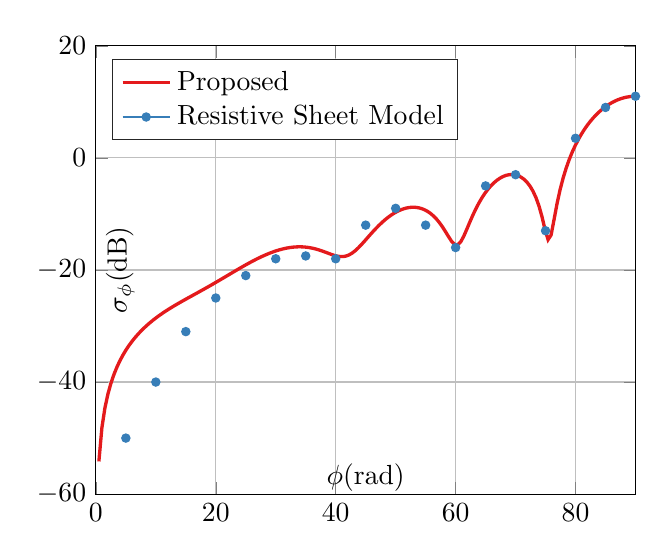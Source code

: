 % This file was created by matlab2tikz.
%
%The latest updates can be retrieved from
%  http://www.mathworks.com/matlabcentral/fileexchange/22022-matlab2tikz-matlab2tikz
%where you can also make suggestions and rate matlab2tikz.
%
\definecolor{mycolor1}{rgb}{0.894,0.102,0.11}%
\definecolor{mycolor2}{rgb}{0.216,0.494,0.722}%
%
\begin{tikzpicture}

\begin{axis}[%
unbounded coords=jump,
xmin=0,
xmax=90,
xlabel={$\phi \mathrm{(rad)}$},
ymin=-60,
ymax=20,
        x label style={at={(axis description cs:0.5,0.09)}},
y label style={at={(axis description cs:0.09,.5)}},
ylabel={${\sigma_{\phi}} \mathrm{(dB)}$},
axis background/.style={fill=white},
xmajorgrids,
ymajorgrids,
legend style={at={(0.03,0.97)}, anchor=north west, legend cell align=left, align=left, draw=white!15!black}
]
\addplot [color=mycolor1, line width=1.2pt]
  table[row sep=crcr]{%
0	-inf\\
0.503	-54.156\\
1.006	-48.139\\
1.508	-44.623\\
2.011	-42.132\\
2.514	-40.205\\
3.017	-38.634\\
3.52	-37.31\\
4.022	-36.167\\
4.525	-35.163\\
5.028	-34.269\\
5.531	-33.464\\
6.034	-32.733\\
6.536	-32.064\\
7.039	-31.447\\
7.542	-30.877\\
8.045	-30.346\\
8.547	-29.849\\
9.05	-29.383\\
9.553	-28.944\\
10.056	-28.529\\
10.559	-28.134\\
11.061	-27.758\\
11.564	-27.397\\
12.067	-27.051\\
12.57	-26.717\\
13.073	-26.393\\
13.575	-26.077\\
14.078	-25.768\\
14.581	-25.464\\
15.084	-25.164\\
15.587	-24.867\\
16.089	-24.571\\
16.592	-24.275\\
17.095	-23.978\\
17.598	-23.68\\
18.101	-23.379\\
18.603	-23.076\\
19.106	-22.77\\
19.609	-22.461\\
20.112	-22.149\\
20.615	-21.834\\
21.117	-21.517\\
21.62	-21.199\\
22.123	-20.88\\
22.626	-20.561\\
23.128	-20.243\\
23.631	-19.927\\
24.134	-19.614\\
24.637	-19.306\\
25.14	-19.003\\
25.642	-18.708\\
26.145	-18.42\\
26.648	-18.142\\
27.151	-17.874\\
27.654	-17.618\\
28.156	-17.375\\
28.659	-17.145\\
29.162	-16.931\\
29.665	-16.733\\
30.168	-16.553\\
30.67	-16.391\\
31.173	-16.249\\
31.676	-16.127\\
32.179	-16.028\\
32.682	-15.951\\
33.184	-15.899\\
33.687	-15.871\\
34.19	-15.869\\
34.693	-15.895\\
35.196	-15.947\\
35.698	-16.027\\
36.201	-16.134\\
36.704	-16.268\\
37.207	-16.426\\
37.709	-16.604\\
38.212	-16.799\\
38.715	-17.001\\
39.218	-17.2\\
39.721	-17.379\\
40.223	-17.522\\
40.726	-17.606\\
41.229	-17.609\\
41.732	-17.513\\
42.235	-17.307\\
42.737	-16.99\\
43.24	-16.574\\
43.743	-16.076\\
44.246	-15.519\\
44.749	-14.925\\
45.251	-14.314\\
45.754	-13.704\\
46.257	-13.107\\
46.76	-12.533\\
47.263	-11.988\\
47.765	-11.479\\
48.268	-11.007\\
48.771	-10.577\\
49.274	-10.189\\
49.777	-9.846\\
50.279	-9.549\\
50.782	-9.299\\
51.285	-9.097\\
51.788	-8.947\\
52.291	-8.849\\
52.793	-8.806\\
53.296	-8.821\\
53.799	-8.897\\
54.302	-9.039\\
54.804	-9.251\\
55.307	-9.539\\
55.81	-9.909\\
56.313	-10.368\\
56.816	-10.924\\
57.318	-11.582\\
57.821	-12.34\\
58.324	-13.185\\
58.827	-14.069\\
59.33	-14.885\\
59.832	-15.443\\
60.335	-15.515\\
60.838	-14.998\\
61.341	-14.012\\
61.844	-12.786\\
62.346	-11.506\\
62.849	-10.274\\
63.352	-9.135\\
63.855	-8.103\\
64.358	-7.178\\
64.86	-6.357\\
65.363	-5.635\\
65.866	-5.005\\
66.369	-4.463\\
66.872	-4.006\\
67.374	-3.632\\
67.877	-3.339\\
68.38	-3.129\\
68.883	-3.002\\
69.385	-2.961\\
69.888	-3.013\\
70.391	-3.165\\
70.894	-3.425\\
71.397	-3.809\\
71.899	-4.337\\
72.402	-5.034\\
72.905	-5.94\\
73.408	-7.109\\
73.911	-8.614\\
74.413	-10.536\\
74.916	-12.822\\
75.419	-14.587\\
75.922	-13.762\\
76.425	-10.961\\
76.927	-8.094\\
77.43	-5.643\\
77.933	-3.582\\
78.436	-1.827\\
78.939	-0.31\\
79.441	1.02\\
79.944	2.198\\
80.447	3.25\\
80.95	4.195\\
81.453	5.047\\
81.955	5.817\\
82.458	6.515\\
82.961	7.146\\
83.464	7.718\\
83.966	8.234\\
84.469	8.699\\
84.972	9.115\\
85.475	9.485\\
85.978	9.811\\
86.48	10.095\\
86.983	10.338\\
87.486	10.542\\
87.989	10.708\\
88.492	10.836\\
88.994	10.927\\
89.497	10.982\\
90	11\\
};
\addlegendentry{Proposed}

\addplot [color=mycolor2, draw=none, mark size=1.5pt, mark=*, mark options={solid, fill=gray, mycolor2}]
  table[row sep=crcr]{%
5	-50\\
10	-40\\
15	-31\\
20	-25\\
25	-21\\
30	-18\\
35	-17.5\\
40	-18\\
45	-12\\
50	-9\\
55	-12\\
60	-16\\
65	-5\\
70	-3\\
75	-13\\
80	3.5\\
85	9\\
90	11\\
};
\addlegendentry{Resistive Sheet Model}

\end{axis}
\end{tikzpicture}%